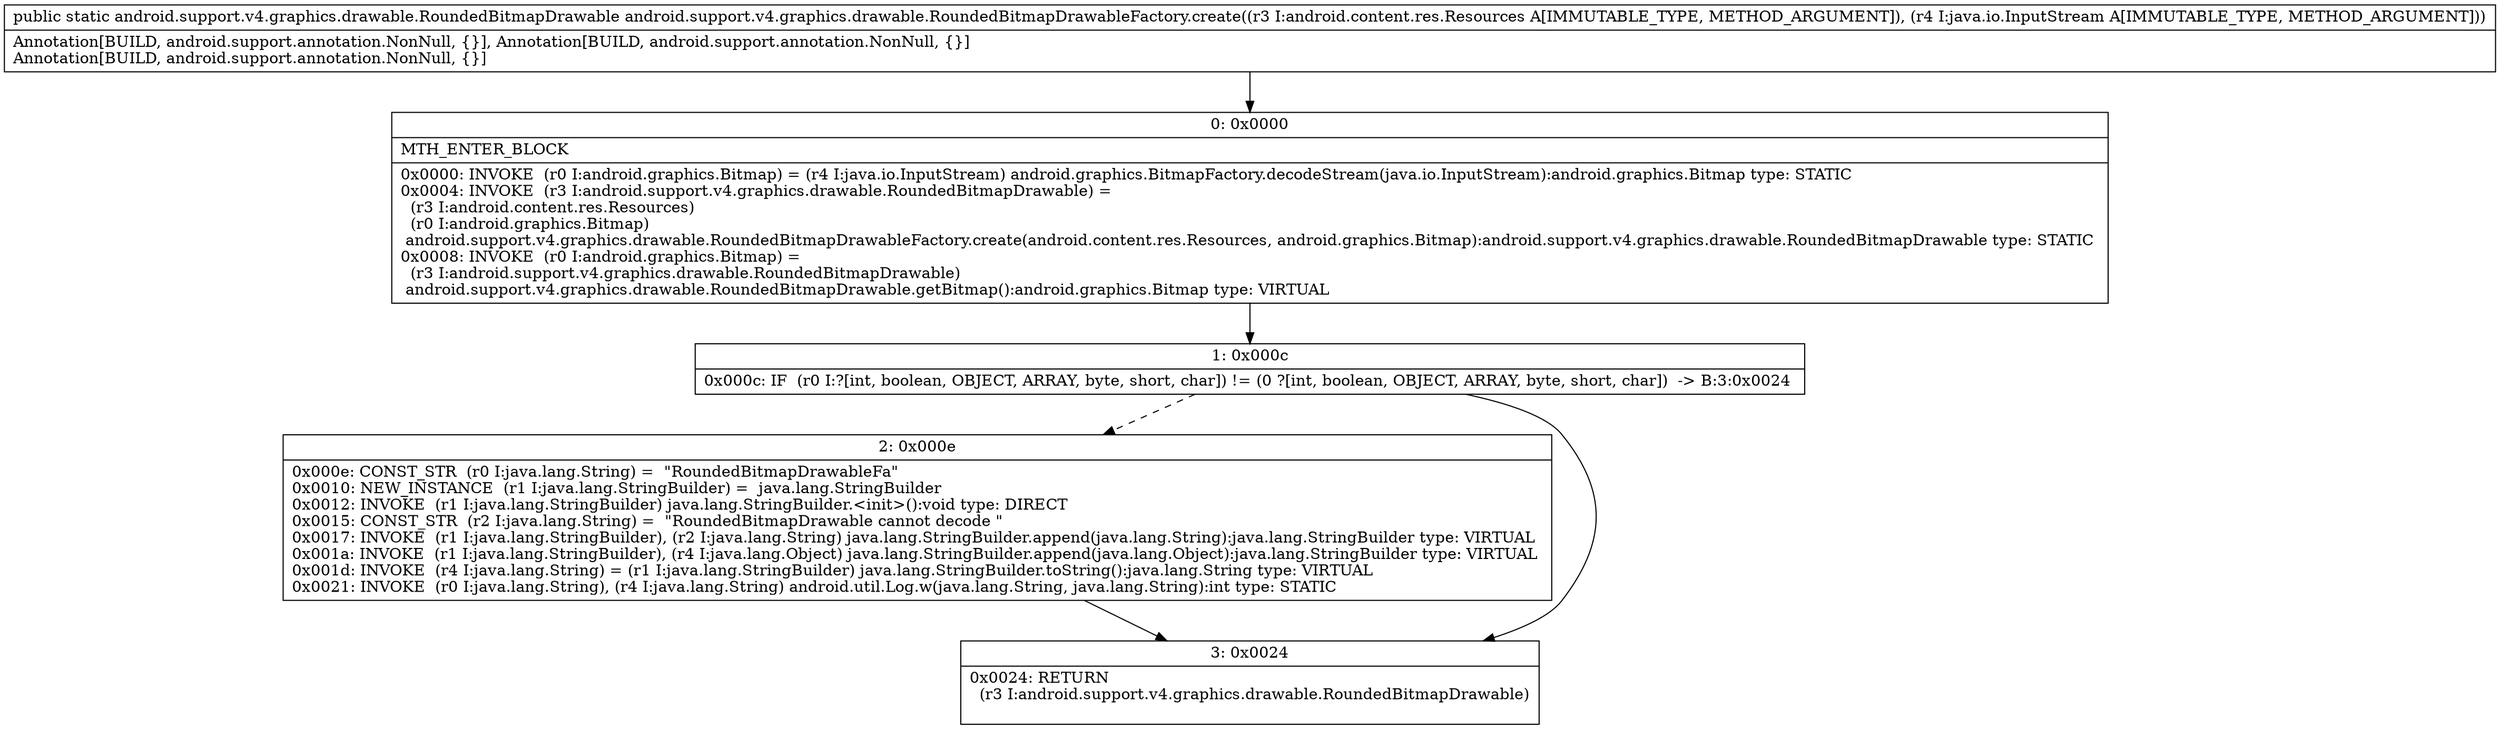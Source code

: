 digraph "CFG forandroid.support.v4.graphics.drawable.RoundedBitmapDrawableFactory.create(Landroid\/content\/res\/Resources;Ljava\/io\/InputStream;)Landroid\/support\/v4\/graphics\/drawable\/RoundedBitmapDrawable;" {
Node_0 [shape=record,label="{0\:\ 0x0000|MTH_ENTER_BLOCK\l|0x0000: INVOKE  (r0 I:android.graphics.Bitmap) = (r4 I:java.io.InputStream) android.graphics.BitmapFactory.decodeStream(java.io.InputStream):android.graphics.Bitmap type: STATIC \l0x0004: INVOKE  (r3 I:android.support.v4.graphics.drawable.RoundedBitmapDrawable) = \l  (r3 I:android.content.res.Resources)\l  (r0 I:android.graphics.Bitmap)\l android.support.v4.graphics.drawable.RoundedBitmapDrawableFactory.create(android.content.res.Resources, android.graphics.Bitmap):android.support.v4.graphics.drawable.RoundedBitmapDrawable type: STATIC \l0x0008: INVOKE  (r0 I:android.graphics.Bitmap) = \l  (r3 I:android.support.v4.graphics.drawable.RoundedBitmapDrawable)\l android.support.v4.graphics.drawable.RoundedBitmapDrawable.getBitmap():android.graphics.Bitmap type: VIRTUAL \l}"];
Node_1 [shape=record,label="{1\:\ 0x000c|0x000c: IF  (r0 I:?[int, boolean, OBJECT, ARRAY, byte, short, char]) != (0 ?[int, boolean, OBJECT, ARRAY, byte, short, char])  \-\> B:3:0x0024 \l}"];
Node_2 [shape=record,label="{2\:\ 0x000e|0x000e: CONST_STR  (r0 I:java.lang.String) =  \"RoundedBitmapDrawableFa\" \l0x0010: NEW_INSTANCE  (r1 I:java.lang.StringBuilder) =  java.lang.StringBuilder \l0x0012: INVOKE  (r1 I:java.lang.StringBuilder) java.lang.StringBuilder.\<init\>():void type: DIRECT \l0x0015: CONST_STR  (r2 I:java.lang.String) =  \"RoundedBitmapDrawable cannot decode \" \l0x0017: INVOKE  (r1 I:java.lang.StringBuilder), (r2 I:java.lang.String) java.lang.StringBuilder.append(java.lang.String):java.lang.StringBuilder type: VIRTUAL \l0x001a: INVOKE  (r1 I:java.lang.StringBuilder), (r4 I:java.lang.Object) java.lang.StringBuilder.append(java.lang.Object):java.lang.StringBuilder type: VIRTUAL \l0x001d: INVOKE  (r4 I:java.lang.String) = (r1 I:java.lang.StringBuilder) java.lang.StringBuilder.toString():java.lang.String type: VIRTUAL \l0x0021: INVOKE  (r0 I:java.lang.String), (r4 I:java.lang.String) android.util.Log.w(java.lang.String, java.lang.String):int type: STATIC \l}"];
Node_3 [shape=record,label="{3\:\ 0x0024|0x0024: RETURN  \l  (r3 I:android.support.v4.graphics.drawable.RoundedBitmapDrawable)\l \l}"];
MethodNode[shape=record,label="{public static android.support.v4.graphics.drawable.RoundedBitmapDrawable android.support.v4.graphics.drawable.RoundedBitmapDrawableFactory.create((r3 I:android.content.res.Resources A[IMMUTABLE_TYPE, METHOD_ARGUMENT]), (r4 I:java.io.InputStream A[IMMUTABLE_TYPE, METHOD_ARGUMENT]))  | Annotation[BUILD, android.support.annotation.NonNull, \{\}], Annotation[BUILD, android.support.annotation.NonNull, \{\}]\lAnnotation[BUILD, android.support.annotation.NonNull, \{\}]\l}"];
MethodNode -> Node_0;
Node_0 -> Node_1;
Node_1 -> Node_2[style=dashed];
Node_1 -> Node_3;
Node_2 -> Node_3;
}

